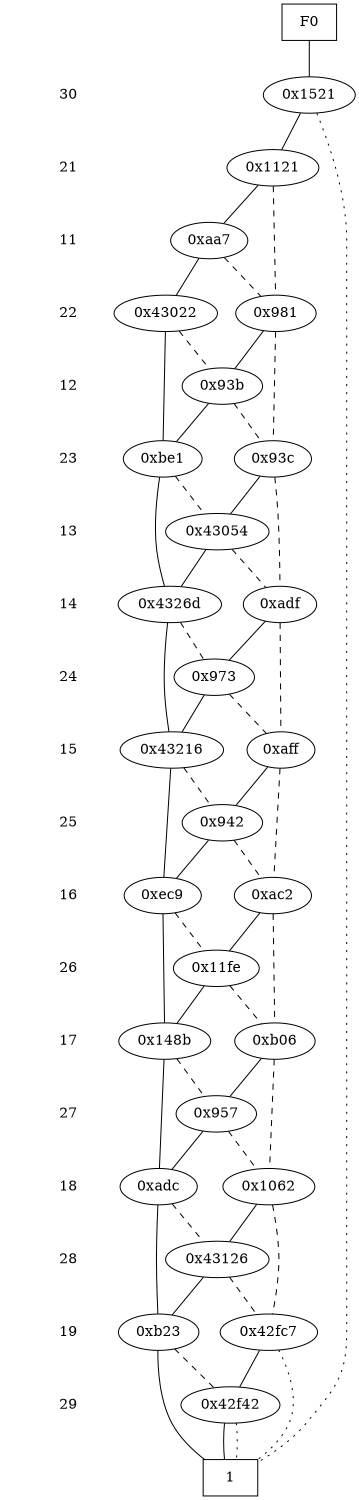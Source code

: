 digraph "DD" {
size = "7.5,10"
center = true;
edge [dir = none];
{ node [shape = plaintext];
  edge [style = invis];
  "CONST NODES" [style = invis];
" 30 " -> " 21 " -> " 11 " -> " 22 " -> " 12 " -> " 23 " -> " 13 " -> " 14 " -> " 24 " -> " 15 " -> " 25 " -> " 16 " -> " 26 " -> " 17 " -> " 27 " -> " 18 " -> " 28 " -> " 19 " -> " 29 " -> "CONST NODES"; 
}
{ rank = same; node [shape = box]; edge [style = invis];
"F0"; }
{ rank = same; " 30 ";
"0x1521";
}
{ rank = same; " 21 ";
"0x1121";
}
{ rank = same; " 11 ";
"0xaa7";
}
{ rank = same; " 22 ";
"0x981";
"0x43022";
}
{ rank = same; " 12 ";
"0x93b";
}
{ rank = same; " 23 ";
"0x93c";
"0xbe1";
}
{ rank = same; " 13 ";
"0x43054";
}
{ rank = same; " 14 ";
"0x4326d";
"0xadf";
}
{ rank = same; " 24 ";
"0x973";
}
{ rank = same; " 15 ";
"0xaff";
"0x43216";
}
{ rank = same; " 25 ";
"0x942";
}
{ rank = same; " 16 ";
"0xec9";
"0xac2";
}
{ rank = same; " 26 ";
"0x11fe";
}
{ rank = same; " 17 ";
"0xb06";
"0x148b";
}
{ rank = same; " 27 ";
"0x957";
}
{ rank = same; " 18 ";
"0x1062";
"0xadc";
}
{ rank = same; " 28 ";
"0x43126";
}
{ rank = same; " 19 ";
"0xb23";
"0x42fc7";
}
{ rank = same; " 29 ";
"0x42f42";
}
{ rank = same; "CONST NODES";
{ node [shape = box]; "0x42f21";
}
}
"F0" -> "0x1521" [style = solid];
"0x1521" -> "0x1121";
"0x1521" -> "0x42f21" [style = dotted];
"0x1121" -> "0xaa7";
"0x1121" -> "0x981" [style = dashed];
"0xaa7" -> "0x43022";
"0xaa7" -> "0x981" [style = dashed];
"0x981" -> "0x93b";
"0x981" -> "0x93c" [style = dashed];
"0x43022" -> "0xbe1";
"0x43022" -> "0x93b" [style = dashed];
"0x93b" -> "0xbe1";
"0x93b" -> "0x93c" [style = dashed];
"0x93c" -> "0x43054";
"0x93c" -> "0xadf" [style = dashed];
"0xbe1" -> "0x4326d";
"0xbe1" -> "0x43054" [style = dashed];
"0x43054" -> "0x4326d";
"0x43054" -> "0xadf" [style = dashed];
"0x4326d" -> "0x43216";
"0x4326d" -> "0x973" [style = dashed];
"0xadf" -> "0x973";
"0xadf" -> "0xaff" [style = dashed];
"0x973" -> "0x43216";
"0x973" -> "0xaff" [style = dashed];
"0xaff" -> "0x942";
"0xaff" -> "0xac2" [style = dashed];
"0x43216" -> "0xec9";
"0x43216" -> "0x942" [style = dashed];
"0x942" -> "0xec9";
"0x942" -> "0xac2" [style = dashed];
"0xec9" -> "0x148b";
"0xec9" -> "0x11fe" [style = dashed];
"0xac2" -> "0x11fe";
"0xac2" -> "0xb06" [style = dashed];
"0x11fe" -> "0x148b";
"0x11fe" -> "0xb06" [style = dashed];
"0xb06" -> "0x957";
"0xb06" -> "0x1062" [style = dashed];
"0x148b" -> "0xadc";
"0x148b" -> "0x957" [style = dashed];
"0x957" -> "0xadc";
"0x957" -> "0x1062" [style = dashed];
"0x1062" -> "0x43126";
"0x1062" -> "0x42fc7" [style = dashed];
"0xadc" -> "0xb23";
"0xadc" -> "0x43126" [style = dashed];
"0x43126" -> "0xb23";
"0x43126" -> "0x42fc7" [style = dashed];
"0xb23" -> "0x42f21";
"0xb23" -> "0x42f42" [style = dashed];
"0x42fc7" -> "0x42f42";
"0x42fc7" -> "0x42f21" [style = dotted];
"0x42f42" -> "0x42f21";
"0x42f42" -> "0x42f21" [style = dotted];
"0x42f21" [label = "1"];
}
